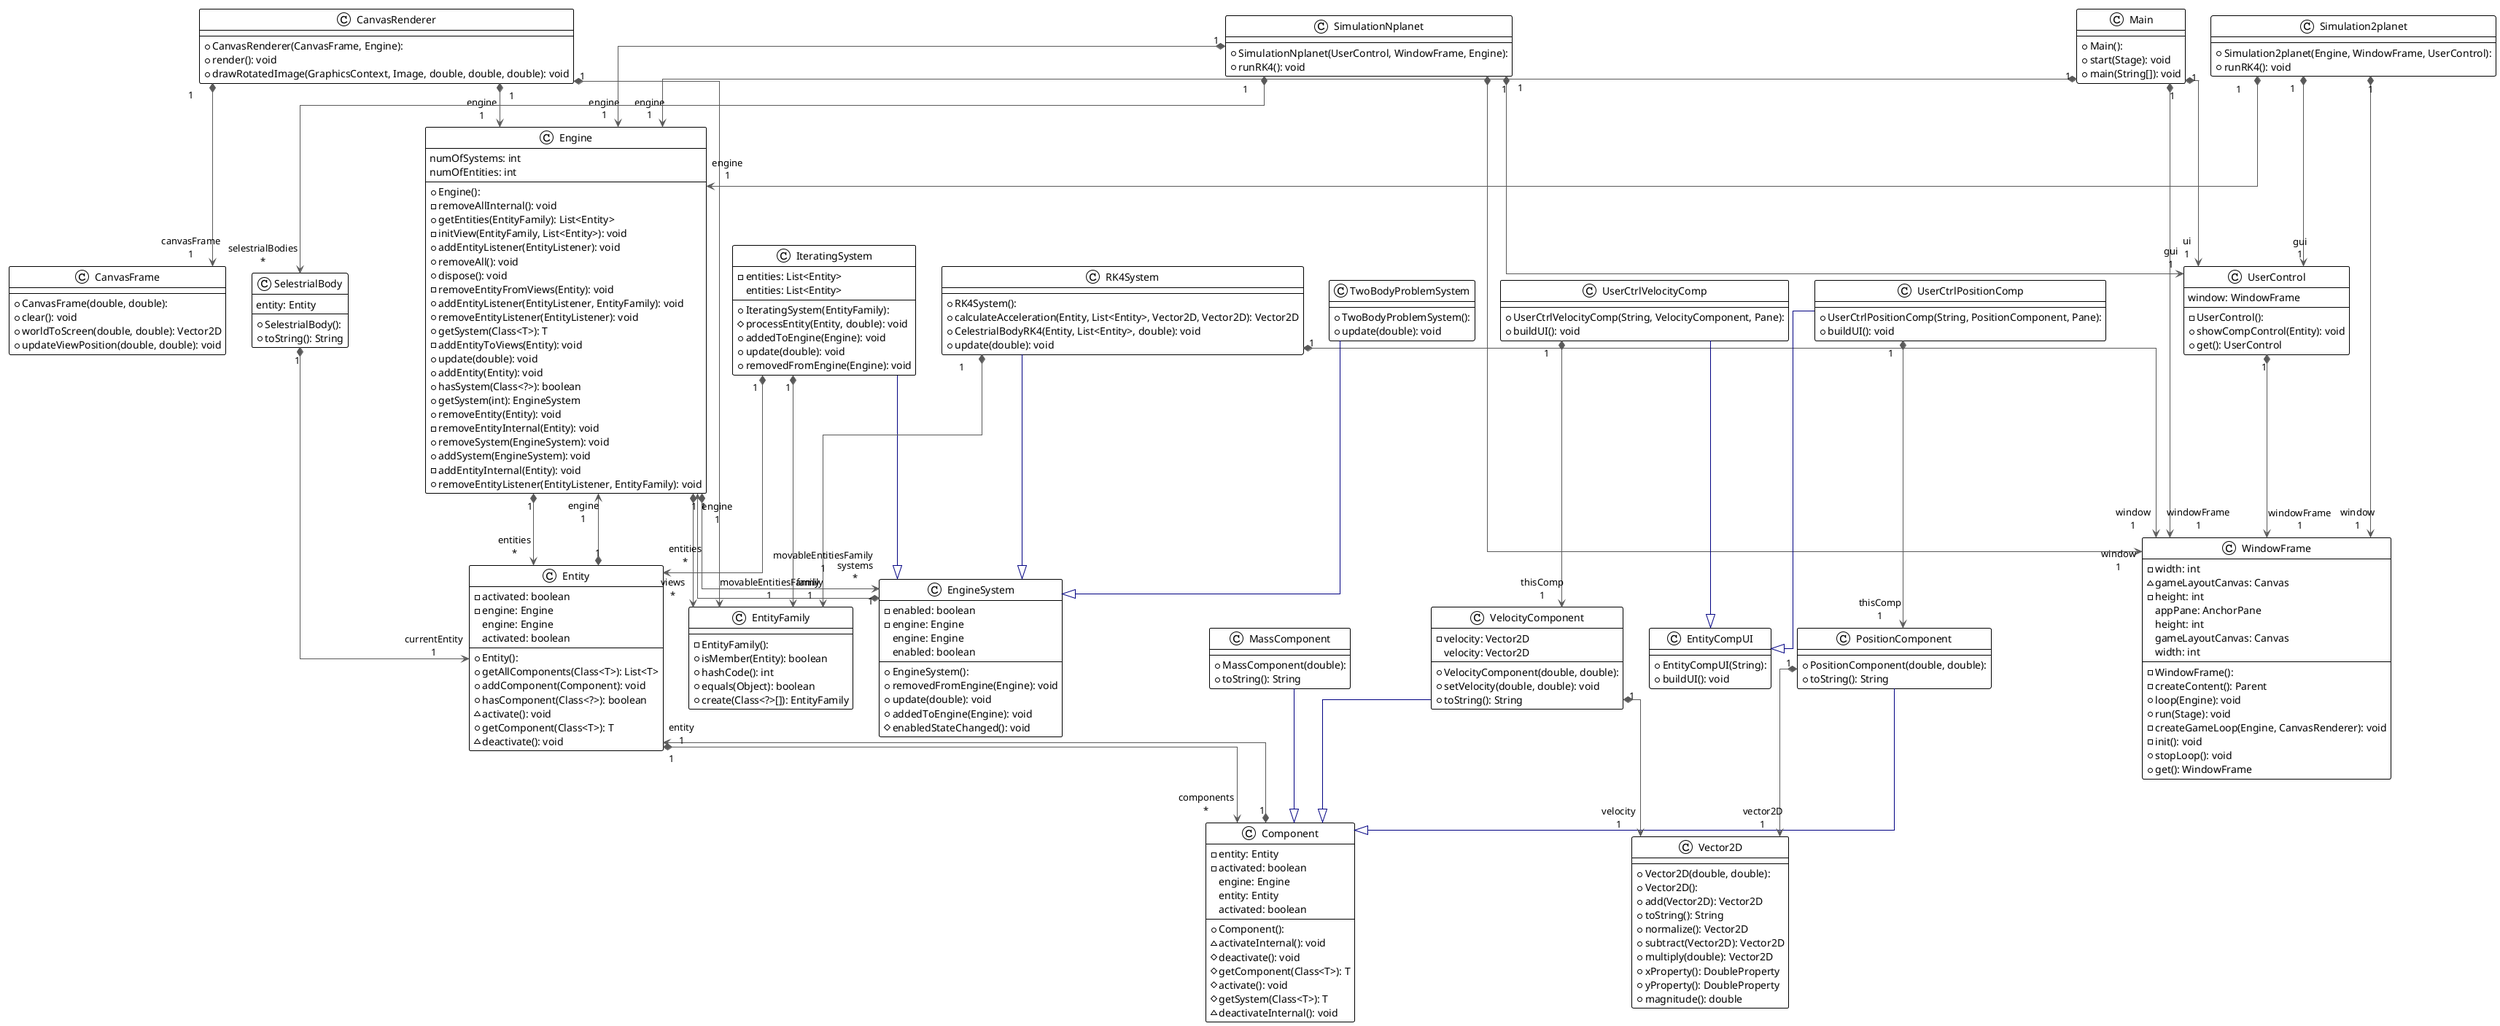 @startuml

!theme plain
top to bottom direction
skinparam linetype ortho

class CanvasFrame {
  + CanvasFrame(double, double): 
  + clear(): void
  + worldToScreen(double, double): Vector2D
  + updateViewPosition(double, double): void
}
class CanvasRenderer {
  + CanvasRenderer(CanvasFrame, Engine): 
  + render(): void
  + drawRotatedImage(GraphicsContext, Image, double, double, double): void
}
class Component {
  + Component(): 
  - entity: Entity
  - activated: boolean
  ~ activateInternal(): void
  # deactivate(): void
  # getComponent(Class<T>): T
  # activate(): void
  # getSystem(Class<T>): T
  ~ deactivateInternal(): void
   engine: Engine
   entity: Entity
   activated: boolean
}
class Engine {
  + Engine(): 
  - removeAllInternal(): void
  + getEntities(EntityFamily): List<Entity>
  - initView(EntityFamily, List<Entity>): void
  + addEntityListener(EntityListener): void
  + removeAll(): void
  + dispose(): void
  - removeEntityFromViews(Entity): void
  + addEntityListener(EntityListener, EntityFamily): void
  + removeEntityListener(EntityListener): void
  + getSystem(Class<T>): T
  - addEntityToViews(Entity): void
  + update(double): void
  + addEntity(Entity): void
  + hasSystem(Class<?>): boolean
  + getSystem(int): EngineSystem
  + removeEntity(Entity): void
  - removeEntityInternal(Entity): void
  + removeSystem(EngineSystem): void
  + addSystem(EngineSystem): void
  - addEntityInternal(Entity): void
  + removeEntityListener(EntityListener, EntityFamily): void
   numOfSystems: int
   numOfEntities: int
}
class EngineSystem {
  + EngineSystem(): 
  - enabled: boolean
  - engine: Engine
  + removedFromEngine(Engine): void
  + update(double): void
  + addedToEngine(Engine): void
  # enabledStateChanged(): void
   engine: Engine
   enabled: boolean
}
class Entity {
  + Entity(): 
  - activated: boolean
  - engine: Engine
  + getAllComponents(Class<T>): List<T>
  + addComponent(Component): void
  + hasComponent(Class<?>): boolean
  ~ activate(): void
  + getComponent(Class<T>): T
  ~ deactivate(): void
   engine: Engine
   activated: boolean
}
class EntityCompUI {
  + EntityCompUI(String): 
  + buildUI(): void
}
class EntityFamily {
  - EntityFamily(): 
  + isMember(Entity): boolean
  + hashCode(): int
  + equals(Object): boolean
  + create(Class<?>[]): EntityFamily
}
class IteratingSystem {
  + IteratingSystem(EntityFamily): 
  - entities: List<Entity>
  # processEntity(Entity, double): void
  + addedToEngine(Engine): void
  + update(double): void
  + removedFromEngine(Engine): void
   entities: List<Entity>
}
class Main {
  + Main(): 
  + start(Stage): void
  + main(String[]): void
}
class MassComponent {
  + MassComponent(double): 
  + toString(): String
}
class PositionComponent {
  + PositionComponent(double, double): 
  + toString(): String
}
class RK4System {
  + RK4System(): 
  + calculateAcceleration(Entity, List<Entity>, Vector2D, Vector2D): Vector2D
  + CelestrialBodyRK4(Entity, List<Entity>, double): void
  + update(double): void
}
class SelestrialBody {
  + SelestrialBody(): 
  + toString(): String
   entity: Entity
}
class Simulation2planet {
  + Simulation2planet(Engine, WindowFrame, UserControl): 
  + runRK4(): void
}
class SimulationNplanet {
  + SimulationNplanet(UserControl, WindowFrame, Engine): 
  + runRK4(): void
}
class TwoBodyProblemSystem {
  + TwoBodyProblemSystem(): 
  + update(double): void
}
class UserControl {
  - UserControl(): 
  + showCompControl(Entity): void
  + get(): UserControl
   window: WindowFrame
}
class UserCtrlPositionComp {
  + UserCtrlPositionComp(String, PositionComponent, Pane): 
  + buildUI(): void
}
class UserCtrlVelocityComp {
  + UserCtrlVelocityComp(String, VelocityComponent, Pane): 
  + buildUI(): void
}
class Vector2D {
  + Vector2D(double, double): 
  + Vector2D(): 
  + add(Vector2D): Vector2D
  + toString(): String
  + normalize(): Vector2D
  + subtract(Vector2D): Vector2D
  + multiply(double): Vector2D
  + xProperty(): DoubleProperty
  + yProperty(): DoubleProperty
  + magnitude(): double
}
class VelocityComponent {
  + VelocityComponent(double, double): 
  - velocity: Vector2D
  + setVelocity(double, double): void
  + toString(): String
   velocity: Vector2D
}
class WindowFrame {
  - WindowFrame(): 
  - width: int
  ~ gameLayoutCanvas: Canvas
  - height: int
  - createContent(): Parent
  + loop(Engine): void
  + run(Stage): void
  - createGameLoop(Engine, CanvasRenderer): void
  - init(): void
  + stopLoop(): void
  + get(): WindowFrame
   appPane: AnchorPane
   height: int
   gameLayoutCanvas: Canvas
   width: int
}

CanvasRenderer       "1" *-[#595959,plain]-> "canvasFrame\n1" CanvasFrame          
CanvasRenderer       "1" *-[#595959,plain]-> "engine\n1" Engine               
CanvasRenderer       "1" *-[#595959,plain]-> "movableEntitiesFamily\n1" EntityFamily         
Component            "1" *-[#595959,plain]-> "entity\n1" Entity               
Engine               "1" *-[#595959,plain]-> "systems\n*" EngineSystem         
Engine               "1" *-[#595959,plain]-> "entities\n*" Entity               
Engine               "1" *-[#595959,plain]-> "views\n*" EntityFamily         
EngineSystem         "1" *-[#595959,plain]-> "engine\n1" Engine               
Entity               "1" *-[#595959,plain]-> "components\n*" Component            
Entity               "1" *-[#595959,plain]-> "engine\n1" Engine               
IteratingSystem       -[#000082,plain]-^  EngineSystem         
IteratingSystem      "1" *-[#595959,plain]-> "entities\n*" Entity               
IteratingSystem      "1" *-[#595959,plain]-> "family\n1" EntityFamily         
Main                 "1" *-[#595959,plain]-> "engine\n1" Engine               
Main                 "1" *-[#595959,plain]-> "ui\n1" UserControl          
Main                 "1" *-[#595959,plain]-> "windowFrame\n1" WindowFrame          
MassComponent         -[#000082,plain]-^  Component            
PositionComponent     -[#000082,plain]-^  Component            
PositionComponent    "1" *-[#595959,plain]-> "vector2D\n1" Vector2D             
RK4System             -[#000082,plain]-^  EngineSystem         
RK4System            "1" *-[#595959,plain]-> "movableEntitiesFamily\n1" EntityFamily         
RK4System            "1" *-[#595959,plain]-> "window\n1" WindowFrame          
SelestrialBody       "1" *-[#595959,plain]-> "currentEntity\n1" Entity               
Simulation2planet    "1" *-[#595959,plain]-> "engine\n1" Engine               
Simulation2planet    "1" *-[#595959,plain]-> "gui\n1" UserControl          
Simulation2planet    "1" *-[#595959,plain]-> "window\n1" WindowFrame          
SimulationNplanet    "1" *-[#595959,plain]-> "engine\n1" Engine               
SimulationNplanet    "1" *-[#595959,plain]-> "selestrialBodies\n*" SelestrialBody       
SimulationNplanet    "1" *-[#595959,plain]-> "gui\n1" UserControl          
SimulationNplanet    "1" *-[#595959,plain]-> "window\n1" WindowFrame          
TwoBodyProblemSystem  -[#000082,plain]-^  EngineSystem         
UserControl          "1" *-[#595959,plain]-> "windowFrame\n1" WindowFrame          
UserCtrlPositionComp  -[#000082,plain]-^  EntityCompUI         
UserCtrlPositionComp "1" *-[#595959,plain]-> "thisComp\n1" PositionComponent    
UserCtrlVelocityComp  -[#000082,plain]-^  EntityCompUI         
UserCtrlVelocityComp "1" *-[#595959,plain]-> "thisComp\n1" VelocityComponent    
VelocityComponent     -[#000082,plain]-^  Component            
VelocityComponent    "1" *-[#595959,plain]-> "velocity\n1" Vector2D             
@enduml
